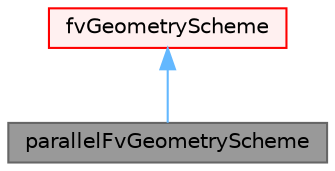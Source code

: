 digraph "parallelFvGeometryScheme"
{
 // LATEX_PDF_SIZE
  bgcolor="transparent";
  edge [fontname=Helvetica,fontsize=10,labelfontname=Helvetica,labelfontsize=10];
  node [fontname=Helvetica,fontsize=10,shape=box,height=0.2,width=0.4];
  Node1 [id="Node000001",label="parallelFvGeometryScheme",height=0.2,width=0.4,color="gray40", fillcolor="grey60", style="filled", fontcolor="black",tooltip="Geometry calculation scheme with explicit sync of face-geometry across processor patches."];
  Node2 -> Node1 [id="edge1_Node000001_Node000002",dir="back",color="steelblue1",style="solid",tooltip=" "];
  Node2 [id="Node000002",label="fvGeometryScheme",height=0.2,width=0.4,color="red", fillcolor="#FFF0F0", style="filled",URL="$classFoam_1_1fvGeometryScheme.html",tooltip="Abstract base class for geometry calculation schemes."];
}
